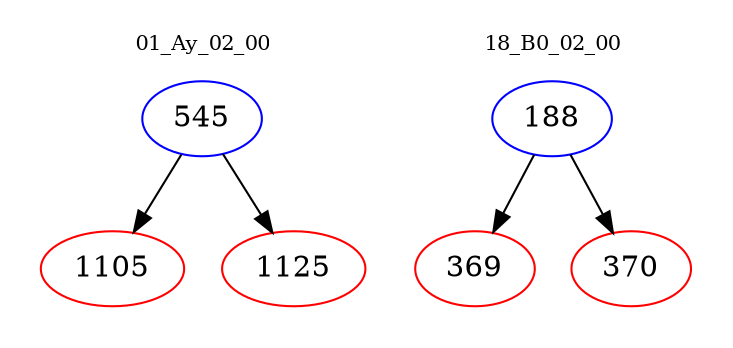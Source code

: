 digraph{
subgraph cluster_0 {
color = white
label = "01_Ay_02_00";
fontsize=10;
T0_545 [label="545", color="blue"]
T0_545 -> T0_1105 [color="black"]
T0_1105 [label="1105", color="red"]
T0_545 -> T0_1125 [color="black"]
T0_1125 [label="1125", color="red"]
}
subgraph cluster_1 {
color = white
label = "18_B0_02_00";
fontsize=10;
T1_188 [label="188", color="blue"]
T1_188 -> T1_369 [color="black"]
T1_369 [label="369", color="red"]
T1_188 -> T1_370 [color="black"]
T1_370 [label="370", color="red"]
}
}
